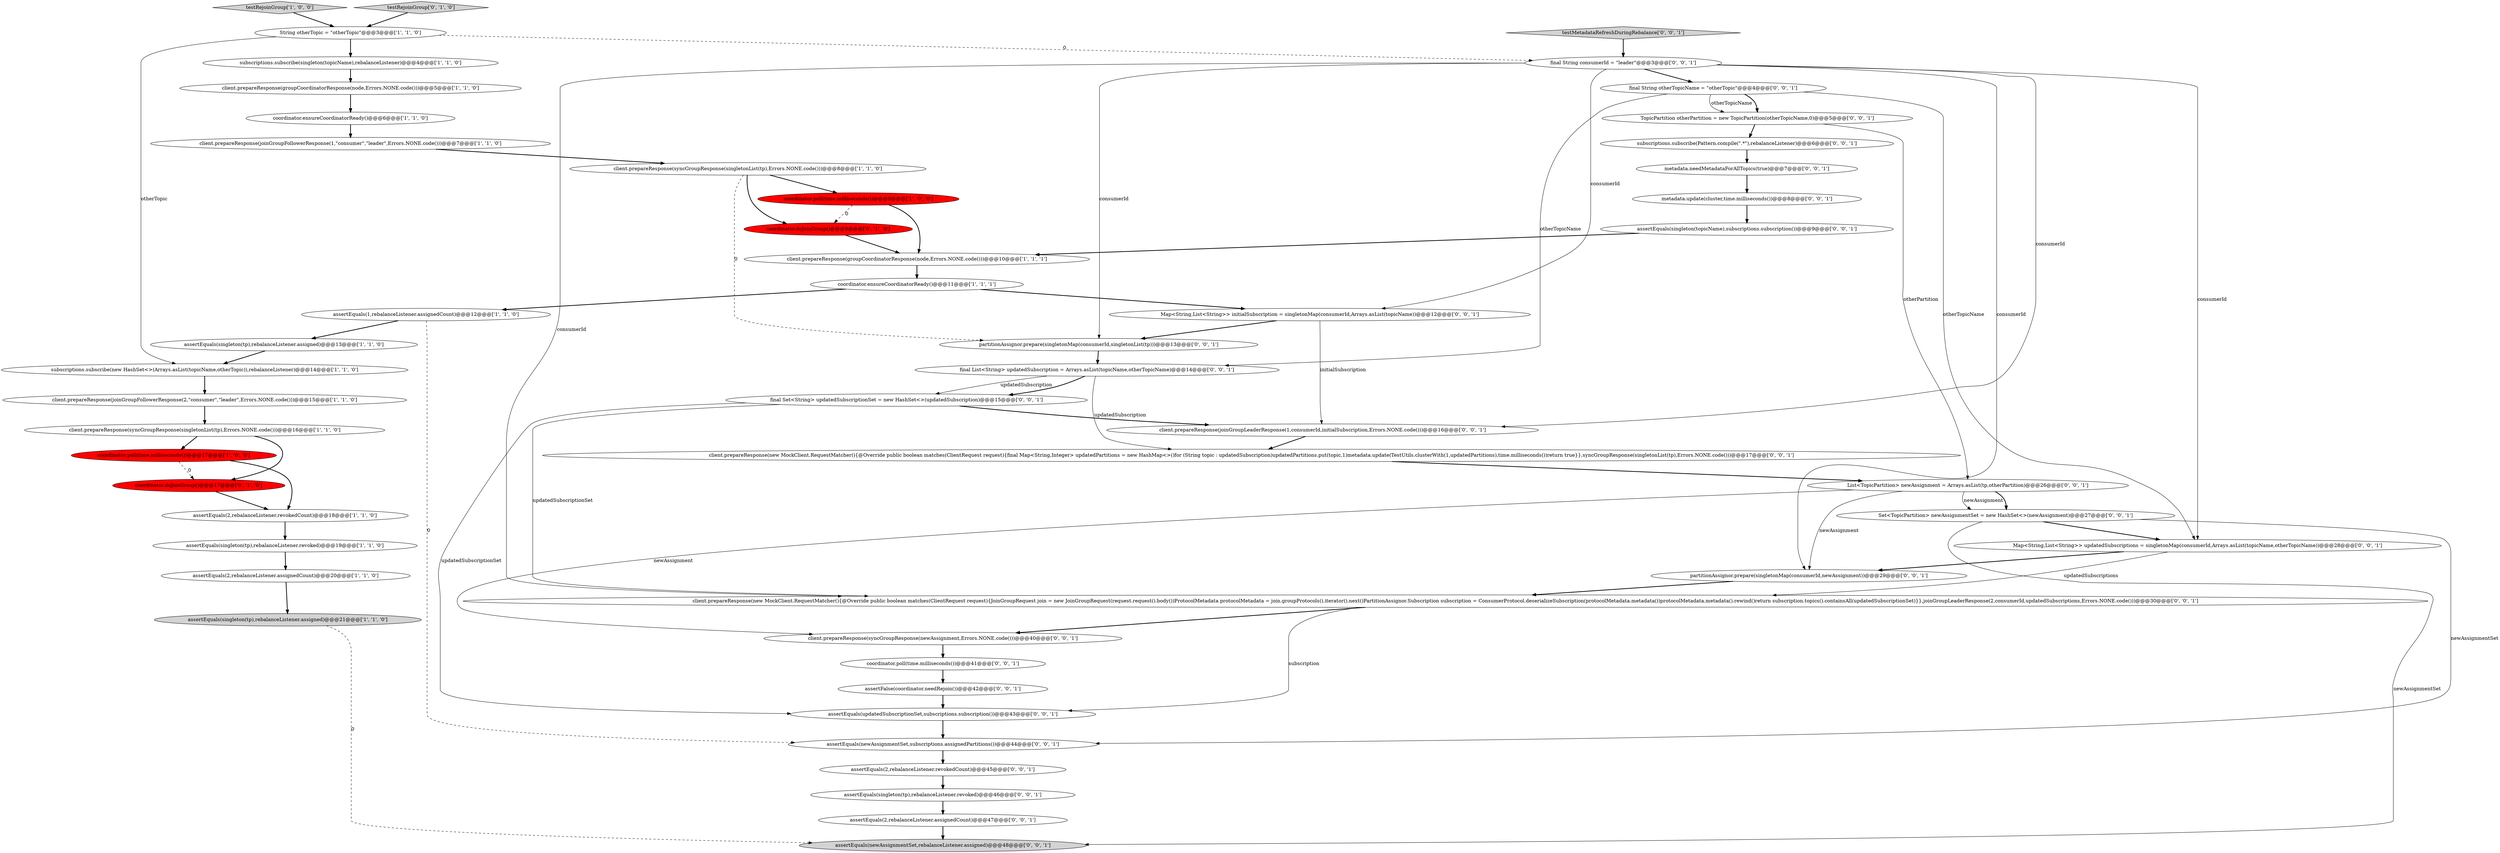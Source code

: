 digraph {
46 [style = filled, label = "Map<String,List<String>> updatedSubscriptions = singletonMap(consumerId,Arrays.asList(topicName,otherTopicName))@@@28@@@['0', '0', '1']", fillcolor = white, shape = ellipse image = "AAA0AAABBB3BBB"];
1 [style = filled, label = "assertEquals(singleton(tp),rebalanceListener.assigned)@@@13@@@['1', '1', '0']", fillcolor = white, shape = ellipse image = "AAA0AAABBB1BBB"];
10 [style = filled, label = "assertEquals(2,rebalanceListener.revokedCount)@@@18@@@['1', '1', '0']", fillcolor = white, shape = ellipse image = "AAA0AAABBB1BBB"];
15 [style = filled, label = "coordinator.ensureCoordinatorReady()@@@11@@@['1', '1', '1']", fillcolor = white, shape = ellipse image = "AAA0AAABBB1BBB"];
2 [style = filled, label = "coordinator.poll(time.milliseconds())@@@17@@@['1', '0', '0']", fillcolor = red, shape = ellipse image = "AAA1AAABBB1BBB"];
16 [style = filled, label = "subscriptions.subscribe(new HashSet<>(Arrays.asList(topicName,otherTopic)),rebalanceListener)@@@14@@@['1', '1', '0']", fillcolor = white, shape = ellipse image = "AAA0AAABBB1BBB"];
49 [style = filled, label = "assertEquals(singleton(topicName),subscriptions.subscription())@@@9@@@['0', '0', '1']", fillcolor = white, shape = ellipse image = "AAA0AAABBB3BBB"];
13 [style = filled, label = "client.prepareResponse(joinGroupFollowerResponse(2,\"consumer\",\"leader\",Errors.NONE.code()))@@@15@@@['1', '1', '0']", fillcolor = white, shape = ellipse image = "AAA0AAABBB1BBB"];
42 [style = filled, label = "client.prepareResponse(joinGroupLeaderResponse(1,consumerId,initialSubscription,Errors.NONE.code()))@@@16@@@['0', '0', '1']", fillcolor = white, shape = ellipse image = "AAA0AAABBB3BBB"];
7 [style = filled, label = "coordinator.ensureCoordinatorReady()@@@6@@@['1', '1', '0']", fillcolor = white, shape = ellipse image = "AAA0AAABBB1BBB"];
44 [style = filled, label = "assertEquals(newAssignmentSet,rebalanceListener.assigned)@@@48@@@['0', '0', '1']", fillcolor = lightgray, shape = ellipse image = "AAA0AAABBB3BBB"];
37 [style = filled, label = "assertEquals(2,rebalanceListener.revokedCount)@@@45@@@['0', '0', '1']", fillcolor = white, shape = ellipse image = "AAA0AAABBB3BBB"];
41 [style = filled, label = "final String consumerId = \"leader\"@@@3@@@['0', '0', '1']", fillcolor = white, shape = ellipse image = "AAA0AAABBB3BBB"];
29 [style = filled, label = "List<TopicPartition> newAssignment = Arrays.asList(tp,otherPartition)@@@26@@@['0', '0', '1']", fillcolor = white, shape = ellipse image = "AAA0AAABBB3BBB"];
39 [style = filled, label = "client.prepareResponse(syncGroupResponse(newAssignment,Errors.NONE.code()))@@@40@@@['0', '0', '1']", fillcolor = white, shape = ellipse image = "AAA0AAABBB3BBB"];
27 [style = filled, label = "partitionAssignor.prepare(singletonMap(consumerId,singletonList(tp)))@@@13@@@['0', '0', '1']", fillcolor = white, shape = ellipse image = "AAA0AAABBB3BBB"];
12 [style = filled, label = "testRejoinGroup['1', '0', '0']", fillcolor = lightgray, shape = diamond image = "AAA0AAABBB1BBB"];
20 [style = filled, label = "coordinator.doJoinGroup()@@@17@@@['0', '1', '0']", fillcolor = red, shape = ellipse image = "AAA1AAABBB2BBB"];
26 [style = filled, label = "final List<String> updatedSubscription = Arrays.asList(topicName,otherTopicName)@@@14@@@['0', '0', '1']", fillcolor = white, shape = ellipse image = "AAA0AAABBB3BBB"];
28 [style = filled, label = "metadata.needMetadataForAllTopics(true)@@@7@@@['0', '0', '1']", fillcolor = white, shape = ellipse image = "AAA0AAABBB3BBB"];
38 [style = filled, label = "client.prepareResponse(new MockClient.RequestMatcher(){@Override public boolean matches(ClientRequest request){JoinGroupRequest join = new JoinGroupRequest(request.request().body())ProtocolMetadata protocolMetadata = join.groupProtocols().iterator().next()PartitionAssignor.Subscription subscription = ConsumerProtocol.deserializeSubscription(protocolMetadata.metadata())protocolMetadata.metadata().rewind()return subscription.topics().containsAll(updatedSubscriptionSet)}},joinGroupLeaderResponse(2,consumerId,updatedSubscriptions,Errors.NONE.code()))@@@30@@@['0', '0', '1']", fillcolor = white, shape = ellipse image = "AAA0AAABBB3BBB"];
6 [style = filled, label = "client.prepareResponse(groupCoordinatorResponse(node,Errors.NONE.code()))@@@5@@@['1', '1', '0']", fillcolor = white, shape = ellipse image = "AAA0AAABBB1BBB"];
11 [style = filled, label = "assertEquals(2,rebalanceListener.assignedCount)@@@20@@@['1', '1', '0']", fillcolor = white, shape = ellipse image = "AAA0AAABBB1BBB"];
3 [style = filled, label = "subscriptions.subscribe(singleton(topicName),rebalanceListener)@@@4@@@['1', '1', '0']", fillcolor = white, shape = ellipse image = "AAA0AAABBB1BBB"];
40 [style = filled, label = "TopicPartition otherPartition = new TopicPartition(otherTopicName,0)@@@5@@@['0', '0', '1']", fillcolor = white, shape = ellipse image = "AAA0AAABBB3BBB"];
35 [style = filled, label = "assertEquals(2,rebalanceListener.assignedCount)@@@47@@@['0', '0', '1']", fillcolor = white, shape = ellipse image = "AAA0AAABBB3BBB"];
33 [style = filled, label = "Set<TopicPartition> newAssignmentSet = new HashSet<>(newAssignment)@@@27@@@['0', '0', '1']", fillcolor = white, shape = ellipse image = "AAA0AAABBB3BBB"];
22 [style = filled, label = "coordinator.doJoinGroup()@@@9@@@['0', '1', '0']", fillcolor = red, shape = ellipse image = "AAA1AAABBB2BBB"];
25 [style = filled, label = "assertEquals(updatedSubscriptionSet,subscriptions.subscription())@@@43@@@['0', '0', '1']", fillcolor = white, shape = ellipse image = "AAA0AAABBB3BBB"];
9 [style = filled, label = "client.prepareResponse(groupCoordinatorResponse(node,Errors.NONE.code()))@@@10@@@['1', '1', '1']", fillcolor = white, shape = ellipse image = "AAA0AAABBB1BBB"];
19 [style = filled, label = "client.prepareResponse(joinGroupFollowerResponse(1,\"consumer\",\"leader\",Errors.NONE.code()))@@@7@@@['1', '1', '0']", fillcolor = white, shape = ellipse image = "AAA0AAABBB1BBB"];
23 [style = filled, label = "metadata.update(cluster,time.milliseconds())@@@8@@@['0', '0', '1']", fillcolor = white, shape = ellipse image = "AAA0AAABBB3BBB"];
43 [style = filled, label = "partitionAssignor.prepare(singletonMap(consumerId,newAssignment))@@@29@@@['0', '0', '1']", fillcolor = white, shape = ellipse image = "AAA0AAABBB3BBB"];
0 [style = filled, label = "coordinator.poll(time.milliseconds())@@@9@@@['1', '0', '0']", fillcolor = red, shape = ellipse image = "AAA1AAABBB1BBB"];
50 [style = filled, label = "client.prepareResponse(new MockClient.RequestMatcher(){@Override public boolean matches(ClientRequest request){final Map<String,Integer> updatedPartitions = new HashMap<>()for (String topic : updatedSubscription)updatedPartitions.put(topic,1)metadata.update(TestUtils.clusterWith(1,updatedPartitions),time.milliseconds())return true}},syncGroupResponse(singletonList(tp),Errors.NONE.code()))@@@17@@@['0', '0', '1']", fillcolor = white, shape = ellipse image = "AAA0AAABBB3BBB"];
34 [style = filled, label = "final String otherTopicName = \"otherTopic\"@@@4@@@['0', '0', '1']", fillcolor = white, shape = ellipse image = "AAA0AAABBB3BBB"];
5 [style = filled, label = "assertEquals(singleton(tp),rebalanceListener.assigned)@@@21@@@['1', '1', '0']", fillcolor = lightgray, shape = ellipse image = "AAA0AAABBB1BBB"];
18 [style = filled, label = "assertEquals(1,rebalanceListener.assignedCount)@@@12@@@['1', '1', '0']", fillcolor = white, shape = ellipse image = "AAA0AAABBB1BBB"];
36 [style = filled, label = "coordinator.poll(time.milliseconds())@@@41@@@['0', '0', '1']", fillcolor = white, shape = ellipse image = "AAA0AAABBB3BBB"];
47 [style = filled, label = "Map<String,List<String>> initialSubscription = singletonMap(consumerId,Arrays.asList(topicName))@@@12@@@['0', '0', '1']", fillcolor = white, shape = ellipse image = "AAA0AAABBB3BBB"];
30 [style = filled, label = "assertEquals(singleton(tp),rebalanceListener.revoked)@@@46@@@['0', '0', '1']", fillcolor = white, shape = ellipse image = "AAA0AAABBB3BBB"];
31 [style = filled, label = "final Set<String> updatedSubscriptionSet = new HashSet<>(updatedSubscription)@@@15@@@['0', '0', '1']", fillcolor = white, shape = ellipse image = "AAA0AAABBB3BBB"];
48 [style = filled, label = "subscriptions.subscribe(Pattern.compile(\".*\"),rebalanceListener)@@@6@@@['0', '0', '1']", fillcolor = white, shape = ellipse image = "AAA0AAABBB3BBB"];
8 [style = filled, label = "client.prepareResponse(syncGroupResponse(singletonList(tp),Errors.NONE.code()))@@@16@@@['1', '1', '0']", fillcolor = white, shape = ellipse image = "AAA0AAABBB1BBB"];
4 [style = filled, label = "client.prepareResponse(syncGroupResponse(singletonList(tp),Errors.NONE.code()))@@@8@@@['1', '1', '0']", fillcolor = white, shape = ellipse image = "AAA0AAABBB1BBB"];
17 [style = filled, label = "String otherTopic = \"otherTopic\"@@@3@@@['1', '1', '0']", fillcolor = white, shape = ellipse image = "AAA0AAABBB1BBB"];
21 [style = filled, label = "testRejoinGroup['0', '1', '0']", fillcolor = lightgray, shape = diamond image = "AAA0AAABBB2BBB"];
32 [style = filled, label = "testMetadataRefreshDuringRebalance['0', '0', '1']", fillcolor = lightgray, shape = diamond image = "AAA0AAABBB3BBB"];
14 [style = filled, label = "assertEquals(singleton(tp),rebalanceListener.revoked)@@@19@@@['1', '1', '0']", fillcolor = white, shape = ellipse image = "AAA0AAABBB1BBB"];
45 [style = filled, label = "assertEquals(newAssignmentSet,subscriptions.assignedPartitions())@@@44@@@['0', '0', '1']", fillcolor = white, shape = ellipse image = "AAA0AAABBB3BBB"];
24 [style = filled, label = "assertFalse(coordinator.needRejoin())@@@42@@@['0', '0', '1']", fillcolor = white, shape = ellipse image = "AAA0AAABBB3BBB"];
23->49 [style = bold, label=""];
50->29 [style = bold, label=""];
26->31 [style = solid, label="updatedSubscription"];
31->25 [style = solid, label="updatedSubscriptionSet"];
0->9 [style = bold, label=""];
16->13 [style = bold, label=""];
5->44 [style = dashed, label="0"];
42->50 [style = bold, label=""];
2->20 [style = dashed, label="0"];
34->40 [style = bold, label=""];
40->48 [style = bold, label=""];
35->44 [style = bold, label=""];
10->14 [style = bold, label=""];
25->45 [style = bold, label=""];
41->43 [style = solid, label="consumerId"];
37->30 [style = bold, label=""];
29->43 [style = solid, label="newAssignment"];
41->27 [style = solid, label="consumerId"];
22->9 [style = bold, label=""];
12->17 [style = bold, label=""];
17->16 [style = solid, label="otherTopic"];
41->38 [style = solid, label="consumerId"];
4->27 [style = dashed, label="0"];
3->6 [style = bold, label=""];
38->25 [style = solid, label="subscription"];
18->45 [style = dashed, label="0"];
47->27 [style = bold, label=""];
41->42 [style = solid, label="consumerId"];
2->10 [style = bold, label=""];
38->39 [style = bold, label=""];
15->18 [style = bold, label=""];
33->44 [style = solid, label="newAssignmentSet"];
0->22 [style = dashed, label="0"];
46->38 [style = solid, label="updatedSubscriptions"];
33->45 [style = solid, label="newAssignmentSet"];
4->0 [style = bold, label=""];
20->10 [style = bold, label=""];
47->42 [style = solid, label="initialSubscription"];
17->41 [style = dashed, label="0"];
29->33 [style = solid, label="newAssignment"];
31->42 [style = bold, label=""];
11->5 [style = bold, label=""];
41->47 [style = solid, label="consumerId"];
26->31 [style = bold, label=""];
29->33 [style = bold, label=""];
8->20 [style = bold, label=""];
43->38 [style = bold, label=""];
36->24 [style = bold, label=""];
30->35 [style = bold, label=""];
18->1 [style = bold, label=""];
8->2 [style = bold, label=""];
29->39 [style = solid, label="newAssignment"];
1->16 [style = bold, label=""];
9->15 [style = bold, label=""];
28->23 [style = bold, label=""];
33->46 [style = bold, label=""];
24->25 [style = bold, label=""];
34->46 [style = solid, label="otherTopicName"];
34->40 [style = solid, label="otherTopicName"];
17->3 [style = bold, label=""];
31->38 [style = solid, label="updatedSubscriptionSet"];
41->46 [style = solid, label="consumerId"];
32->41 [style = bold, label=""];
19->4 [style = bold, label=""];
45->37 [style = bold, label=""];
13->8 [style = bold, label=""];
6->7 [style = bold, label=""];
48->28 [style = bold, label=""];
15->47 [style = bold, label=""];
49->9 [style = bold, label=""];
34->26 [style = solid, label="otherTopicName"];
7->19 [style = bold, label=""];
14->11 [style = bold, label=""];
4->22 [style = bold, label=""];
21->17 [style = bold, label=""];
41->34 [style = bold, label=""];
39->36 [style = bold, label=""];
40->29 [style = solid, label="otherPartition"];
26->50 [style = solid, label="updatedSubscription"];
27->26 [style = bold, label=""];
46->43 [style = bold, label=""];
}
